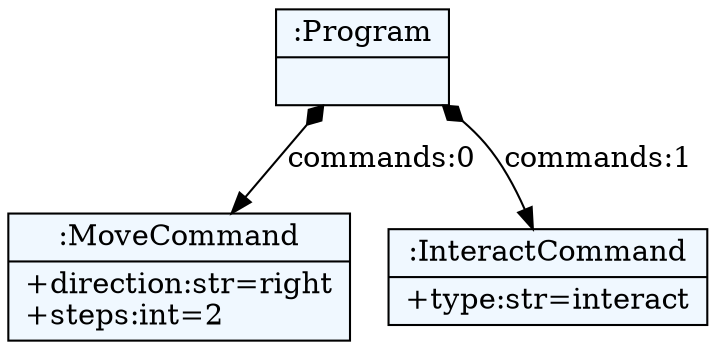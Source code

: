 
    digraph xtext {
    fontname = "Bitstream Vera Sans"
    fontsize = 8
    node[
        shape=record,
        style=filled,
        fillcolor=aliceblue
    ]
    edge[dir=black,arrowtail=empty]


36422768 -> 36422864 [label="commands:0" arrowtail=diamond dir=both]
36422864[label="{:MoveCommand|+direction:str=right\l+steps:int=2\l}"]
36422768 -> 36422896 [label="commands:1" arrowtail=diamond dir=both]
36422896[label="{:InteractCommand|+type:str=interact\l}"]
36422768[label="{:Program|}"]

}
